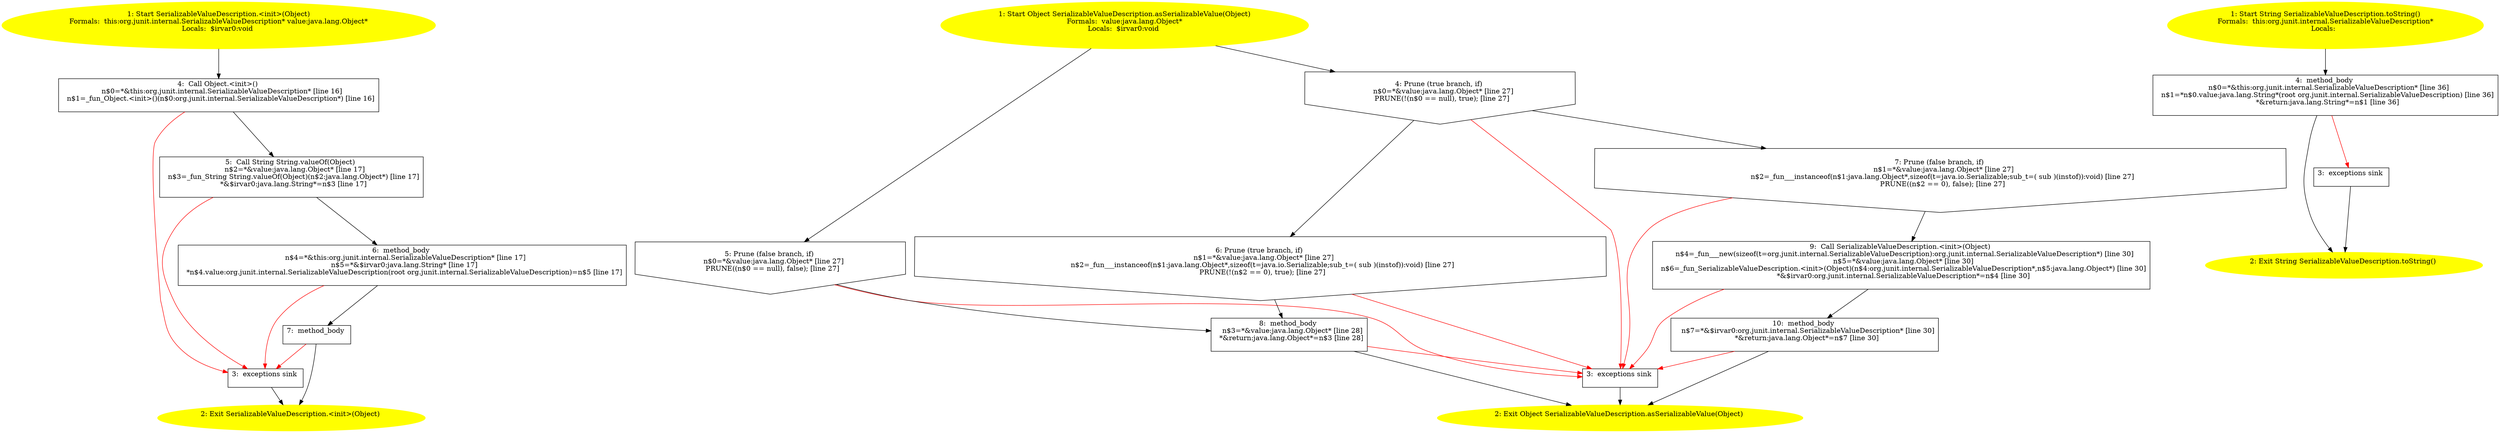 /* @generated */
digraph cfg {
"org.junit.internal.SerializableValueDescription.<init>(java.lang.Object).bb4091973ecd666d07df8d3c42ee1134_1" [label="1: Start SerializableValueDescription.<init>(Object)\nFormals:  this:org.junit.internal.SerializableValueDescription* value:java.lang.Object*\nLocals:  $irvar0:void \n  " color=yellow style=filled]
	

	 "org.junit.internal.SerializableValueDescription.<init>(java.lang.Object).bb4091973ecd666d07df8d3c42ee1134_1" -> "org.junit.internal.SerializableValueDescription.<init>(java.lang.Object).bb4091973ecd666d07df8d3c42ee1134_4" ;
"org.junit.internal.SerializableValueDescription.<init>(java.lang.Object).bb4091973ecd666d07df8d3c42ee1134_2" [label="2: Exit SerializableValueDescription.<init>(Object) \n  " color=yellow style=filled]
	

"org.junit.internal.SerializableValueDescription.<init>(java.lang.Object).bb4091973ecd666d07df8d3c42ee1134_3" [label="3:  exceptions sink \n  " shape="box"]
	

	 "org.junit.internal.SerializableValueDescription.<init>(java.lang.Object).bb4091973ecd666d07df8d3c42ee1134_3" -> "org.junit.internal.SerializableValueDescription.<init>(java.lang.Object).bb4091973ecd666d07df8d3c42ee1134_2" ;
"org.junit.internal.SerializableValueDescription.<init>(java.lang.Object).bb4091973ecd666d07df8d3c42ee1134_4" [label="4:  Call Object.<init>() \n   n$0=*&this:org.junit.internal.SerializableValueDescription* [line 16]\n  n$1=_fun_Object.<init>()(n$0:org.junit.internal.SerializableValueDescription*) [line 16]\n " shape="box"]
	

	 "org.junit.internal.SerializableValueDescription.<init>(java.lang.Object).bb4091973ecd666d07df8d3c42ee1134_4" -> "org.junit.internal.SerializableValueDescription.<init>(java.lang.Object).bb4091973ecd666d07df8d3c42ee1134_5" ;
	 "org.junit.internal.SerializableValueDescription.<init>(java.lang.Object).bb4091973ecd666d07df8d3c42ee1134_4" -> "org.junit.internal.SerializableValueDescription.<init>(java.lang.Object).bb4091973ecd666d07df8d3c42ee1134_3" [color="red" ];
"org.junit.internal.SerializableValueDescription.<init>(java.lang.Object).bb4091973ecd666d07df8d3c42ee1134_5" [label="5:  Call String String.valueOf(Object) \n   n$2=*&value:java.lang.Object* [line 17]\n  n$3=_fun_String String.valueOf(Object)(n$2:java.lang.Object*) [line 17]\n  *&$irvar0:java.lang.String*=n$3 [line 17]\n " shape="box"]
	

	 "org.junit.internal.SerializableValueDescription.<init>(java.lang.Object).bb4091973ecd666d07df8d3c42ee1134_5" -> "org.junit.internal.SerializableValueDescription.<init>(java.lang.Object).bb4091973ecd666d07df8d3c42ee1134_6" ;
	 "org.junit.internal.SerializableValueDescription.<init>(java.lang.Object).bb4091973ecd666d07df8d3c42ee1134_5" -> "org.junit.internal.SerializableValueDescription.<init>(java.lang.Object).bb4091973ecd666d07df8d3c42ee1134_3" [color="red" ];
"org.junit.internal.SerializableValueDescription.<init>(java.lang.Object).bb4091973ecd666d07df8d3c42ee1134_6" [label="6:  method_body \n   n$4=*&this:org.junit.internal.SerializableValueDescription* [line 17]\n  n$5=*&$irvar0:java.lang.String* [line 17]\n  *n$4.value:org.junit.internal.SerializableValueDescription(root org.junit.internal.SerializableValueDescription)=n$5 [line 17]\n " shape="box"]
	

	 "org.junit.internal.SerializableValueDescription.<init>(java.lang.Object).bb4091973ecd666d07df8d3c42ee1134_6" -> "org.junit.internal.SerializableValueDescription.<init>(java.lang.Object).bb4091973ecd666d07df8d3c42ee1134_7" ;
	 "org.junit.internal.SerializableValueDescription.<init>(java.lang.Object).bb4091973ecd666d07df8d3c42ee1134_6" -> "org.junit.internal.SerializableValueDescription.<init>(java.lang.Object).bb4091973ecd666d07df8d3c42ee1134_3" [color="red" ];
"org.junit.internal.SerializableValueDescription.<init>(java.lang.Object).bb4091973ecd666d07df8d3c42ee1134_7" [label="7:  method_body \n  " shape="box"]
	

	 "org.junit.internal.SerializableValueDescription.<init>(java.lang.Object).bb4091973ecd666d07df8d3c42ee1134_7" -> "org.junit.internal.SerializableValueDescription.<init>(java.lang.Object).bb4091973ecd666d07df8d3c42ee1134_2" ;
	 "org.junit.internal.SerializableValueDescription.<init>(java.lang.Object).bb4091973ecd666d07df8d3c42ee1134_7" -> "org.junit.internal.SerializableValueDescription.<init>(java.lang.Object).bb4091973ecd666d07df8d3c42ee1134_3" [color="red" ];
"org.junit.internal.SerializableValueDescription.asSerializableValue(java.lang.Object):java.lang.Obje.2017cb1ed2aa1214c1b429e74ec44a28_1" [label="1: Start Object SerializableValueDescription.asSerializableValue(Object)\nFormals:  value:java.lang.Object*\nLocals:  $irvar0:void \n  " color=yellow style=filled]
	

	 "org.junit.internal.SerializableValueDescription.asSerializableValue(java.lang.Object):java.lang.Obje.2017cb1ed2aa1214c1b429e74ec44a28_1" -> "org.junit.internal.SerializableValueDescription.asSerializableValue(java.lang.Object):java.lang.Obje.2017cb1ed2aa1214c1b429e74ec44a28_4" ;
	 "org.junit.internal.SerializableValueDescription.asSerializableValue(java.lang.Object):java.lang.Obje.2017cb1ed2aa1214c1b429e74ec44a28_1" -> "org.junit.internal.SerializableValueDescription.asSerializableValue(java.lang.Object):java.lang.Obje.2017cb1ed2aa1214c1b429e74ec44a28_5" ;
"org.junit.internal.SerializableValueDescription.asSerializableValue(java.lang.Object):java.lang.Obje.2017cb1ed2aa1214c1b429e74ec44a28_2" [label="2: Exit Object SerializableValueDescription.asSerializableValue(Object) \n  " color=yellow style=filled]
	

"org.junit.internal.SerializableValueDescription.asSerializableValue(java.lang.Object):java.lang.Obje.2017cb1ed2aa1214c1b429e74ec44a28_3" [label="3:  exceptions sink \n  " shape="box"]
	

	 "org.junit.internal.SerializableValueDescription.asSerializableValue(java.lang.Object):java.lang.Obje.2017cb1ed2aa1214c1b429e74ec44a28_3" -> "org.junit.internal.SerializableValueDescription.asSerializableValue(java.lang.Object):java.lang.Obje.2017cb1ed2aa1214c1b429e74ec44a28_2" ;
"org.junit.internal.SerializableValueDescription.asSerializableValue(java.lang.Object):java.lang.Obje.2017cb1ed2aa1214c1b429e74ec44a28_4" [label="4: Prune (true branch, if) \n   n$0=*&value:java.lang.Object* [line 27]\n  PRUNE(!(n$0 == null), true); [line 27]\n " shape="invhouse"]
	

	 "org.junit.internal.SerializableValueDescription.asSerializableValue(java.lang.Object):java.lang.Obje.2017cb1ed2aa1214c1b429e74ec44a28_4" -> "org.junit.internal.SerializableValueDescription.asSerializableValue(java.lang.Object):java.lang.Obje.2017cb1ed2aa1214c1b429e74ec44a28_6" ;
	 "org.junit.internal.SerializableValueDescription.asSerializableValue(java.lang.Object):java.lang.Obje.2017cb1ed2aa1214c1b429e74ec44a28_4" -> "org.junit.internal.SerializableValueDescription.asSerializableValue(java.lang.Object):java.lang.Obje.2017cb1ed2aa1214c1b429e74ec44a28_7" ;
	 "org.junit.internal.SerializableValueDescription.asSerializableValue(java.lang.Object):java.lang.Obje.2017cb1ed2aa1214c1b429e74ec44a28_4" -> "org.junit.internal.SerializableValueDescription.asSerializableValue(java.lang.Object):java.lang.Obje.2017cb1ed2aa1214c1b429e74ec44a28_3" [color="red" ];
"org.junit.internal.SerializableValueDescription.asSerializableValue(java.lang.Object):java.lang.Obje.2017cb1ed2aa1214c1b429e74ec44a28_5" [label="5: Prune (false branch, if) \n   n$0=*&value:java.lang.Object* [line 27]\n  PRUNE((n$0 == null), false); [line 27]\n " shape="invhouse"]
	

	 "org.junit.internal.SerializableValueDescription.asSerializableValue(java.lang.Object):java.lang.Obje.2017cb1ed2aa1214c1b429e74ec44a28_5" -> "org.junit.internal.SerializableValueDescription.asSerializableValue(java.lang.Object):java.lang.Obje.2017cb1ed2aa1214c1b429e74ec44a28_8" ;
	 "org.junit.internal.SerializableValueDescription.asSerializableValue(java.lang.Object):java.lang.Obje.2017cb1ed2aa1214c1b429e74ec44a28_5" -> "org.junit.internal.SerializableValueDescription.asSerializableValue(java.lang.Object):java.lang.Obje.2017cb1ed2aa1214c1b429e74ec44a28_3" [color="red" ];
"org.junit.internal.SerializableValueDescription.asSerializableValue(java.lang.Object):java.lang.Obje.2017cb1ed2aa1214c1b429e74ec44a28_6" [label="6: Prune (true branch, if) \n   n$1=*&value:java.lang.Object* [line 27]\n  n$2=_fun___instanceof(n$1:java.lang.Object*,sizeof(t=java.io.Serializable;sub_t=( sub )(instof)):void) [line 27]\n  PRUNE(!(n$2 == 0), true); [line 27]\n " shape="invhouse"]
	

	 "org.junit.internal.SerializableValueDescription.asSerializableValue(java.lang.Object):java.lang.Obje.2017cb1ed2aa1214c1b429e74ec44a28_6" -> "org.junit.internal.SerializableValueDescription.asSerializableValue(java.lang.Object):java.lang.Obje.2017cb1ed2aa1214c1b429e74ec44a28_8" ;
	 "org.junit.internal.SerializableValueDescription.asSerializableValue(java.lang.Object):java.lang.Obje.2017cb1ed2aa1214c1b429e74ec44a28_6" -> "org.junit.internal.SerializableValueDescription.asSerializableValue(java.lang.Object):java.lang.Obje.2017cb1ed2aa1214c1b429e74ec44a28_3" [color="red" ];
"org.junit.internal.SerializableValueDescription.asSerializableValue(java.lang.Object):java.lang.Obje.2017cb1ed2aa1214c1b429e74ec44a28_7" [label="7: Prune (false branch, if) \n   n$1=*&value:java.lang.Object* [line 27]\n  n$2=_fun___instanceof(n$1:java.lang.Object*,sizeof(t=java.io.Serializable;sub_t=( sub )(instof)):void) [line 27]\n  PRUNE((n$2 == 0), false); [line 27]\n " shape="invhouse"]
	

	 "org.junit.internal.SerializableValueDescription.asSerializableValue(java.lang.Object):java.lang.Obje.2017cb1ed2aa1214c1b429e74ec44a28_7" -> "org.junit.internal.SerializableValueDescription.asSerializableValue(java.lang.Object):java.lang.Obje.2017cb1ed2aa1214c1b429e74ec44a28_9" ;
	 "org.junit.internal.SerializableValueDescription.asSerializableValue(java.lang.Object):java.lang.Obje.2017cb1ed2aa1214c1b429e74ec44a28_7" -> "org.junit.internal.SerializableValueDescription.asSerializableValue(java.lang.Object):java.lang.Obje.2017cb1ed2aa1214c1b429e74ec44a28_3" [color="red" ];
"org.junit.internal.SerializableValueDescription.asSerializableValue(java.lang.Object):java.lang.Obje.2017cb1ed2aa1214c1b429e74ec44a28_8" [label="8:  method_body \n   n$3=*&value:java.lang.Object* [line 28]\n  *&return:java.lang.Object*=n$3 [line 28]\n " shape="box"]
	

	 "org.junit.internal.SerializableValueDescription.asSerializableValue(java.lang.Object):java.lang.Obje.2017cb1ed2aa1214c1b429e74ec44a28_8" -> "org.junit.internal.SerializableValueDescription.asSerializableValue(java.lang.Object):java.lang.Obje.2017cb1ed2aa1214c1b429e74ec44a28_2" ;
	 "org.junit.internal.SerializableValueDescription.asSerializableValue(java.lang.Object):java.lang.Obje.2017cb1ed2aa1214c1b429e74ec44a28_8" -> "org.junit.internal.SerializableValueDescription.asSerializableValue(java.lang.Object):java.lang.Obje.2017cb1ed2aa1214c1b429e74ec44a28_3" [color="red" ];
"org.junit.internal.SerializableValueDescription.asSerializableValue(java.lang.Object):java.lang.Obje.2017cb1ed2aa1214c1b429e74ec44a28_9" [label="9:  Call SerializableValueDescription.<init>(Object) \n   n$4=_fun___new(sizeof(t=org.junit.internal.SerializableValueDescription):org.junit.internal.SerializableValueDescription*) [line 30]\n  n$5=*&value:java.lang.Object* [line 30]\n  n$6=_fun_SerializableValueDescription.<init>(Object)(n$4:org.junit.internal.SerializableValueDescription*,n$5:java.lang.Object*) [line 30]\n  *&$irvar0:org.junit.internal.SerializableValueDescription*=n$4 [line 30]\n " shape="box"]
	

	 "org.junit.internal.SerializableValueDescription.asSerializableValue(java.lang.Object):java.lang.Obje.2017cb1ed2aa1214c1b429e74ec44a28_9" -> "org.junit.internal.SerializableValueDescription.asSerializableValue(java.lang.Object):java.lang.Obje.2017cb1ed2aa1214c1b429e74ec44a28_10" ;
	 "org.junit.internal.SerializableValueDescription.asSerializableValue(java.lang.Object):java.lang.Obje.2017cb1ed2aa1214c1b429e74ec44a28_9" -> "org.junit.internal.SerializableValueDescription.asSerializableValue(java.lang.Object):java.lang.Obje.2017cb1ed2aa1214c1b429e74ec44a28_3" [color="red" ];
"org.junit.internal.SerializableValueDescription.asSerializableValue(java.lang.Object):java.lang.Obje.2017cb1ed2aa1214c1b429e74ec44a28_10" [label="10:  method_body \n   n$7=*&$irvar0:org.junit.internal.SerializableValueDescription* [line 30]\n  *&return:java.lang.Object*=n$7 [line 30]\n " shape="box"]
	

	 "org.junit.internal.SerializableValueDescription.asSerializableValue(java.lang.Object):java.lang.Obje.2017cb1ed2aa1214c1b429e74ec44a28_10" -> "org.junit.internal.SerializableValueDescription.asSerializableValue(java.lang.Object):java.lang.Obje.2017cb1ed2aa1214c1b429e74ec44a28_2" ;
	 "org.junit.internal.SerializableValueDescription.asSerializableValue(java.lang.Object):java.lang.Obje.2017cb1ed2aa1214c1b429e74ec44a28_10" -> "org.junit.internal.SerializableValueDescription.asSerializableValue(java.lang.Object):java.lang.Obje.2017cb1ed2aa1214c1b429e74ec44a28_3" [color="red" ];
"org.junit.internal.SerializableValueDescription.toString():java.lang.String.50923efcb6b19af8b9a3bafa170dfa53_1" [label="1: Start String SerializableValueDescription.toString()\nFormals:  this:org.junit.internal.SerializableValueDescription*\nLocals:  \n  " color=yellow style=filled]
	

	 "org.junit.internal.SerializableValueDescription.toString():java.lang.String.50923efcb6b19af8b9a3bafa170dfa53_1" -> "org.junit.internal.SerializableValueDescription.toString():java.lang.String.50923efcb6b19af8b9a3bafa170dfa53_4" ;
"org.junit.internal.SerializableValueDescription.toString():java.lang.String.50923efcb6b19af8b9a3bafa170dfa53_2" [label="2: Exit String SerializableValueDescription.toString() \n  " color=yellow style=filled]
	

"org.junit.internal.SerializableValueDescription.toString():java.lang.String.50923efcb6b19af8b9a3bafa170dfa53_3" [label="3:  exceptions sink \n  " shape="box"]
	

	 "org.junit.internal.SerializableValueDescription.toString():java.lang.String.50923efcb6b19af8b9a3bafa170dfa53_3" -> "org.junit.internal.SerializableValueDescription.toString():java.lang.String.50923efcb6b19af8b9a3bafa170dfa53_2" ;
"org.junit.internal.SerializableValueDescription.toString():java.lang.String.50923efcb6b19af8b9a3bafa170dfa53_4" [label="4:  method_body \n   n$0=*&this:org.junit.internal.SerializableValueDescription* [line 36]\n  n$1=*n$0.value:java.lang.String*(root org.junit.internal.SerializableValueDescription) [line 36]\n  *&return:java.lang.String*=n$1 [line 36]\n " shape="box"]
	

	 "org.junit.internal.SerializableValueDescription.toString():java.lang.String.50923efcb6b19af8b9a3bafa170dfa53_4" -> "org.junit.internal.SerializableValueDescription.toString():java.lang.String.50923efcb6b19af8b9a3bafa170dfa53_2" ;
	 "org.junit.internal.SerializableValueDescription.toString():java.lang.String.50923efcb6b19af8b9a3bafa170dfa53_4" -> "org.junit.internal.SerializableValueDescription.toString():java.lang.String.50923efcb6b19af8b9a3bafa170dfa53_3" [color="red" ];
}
